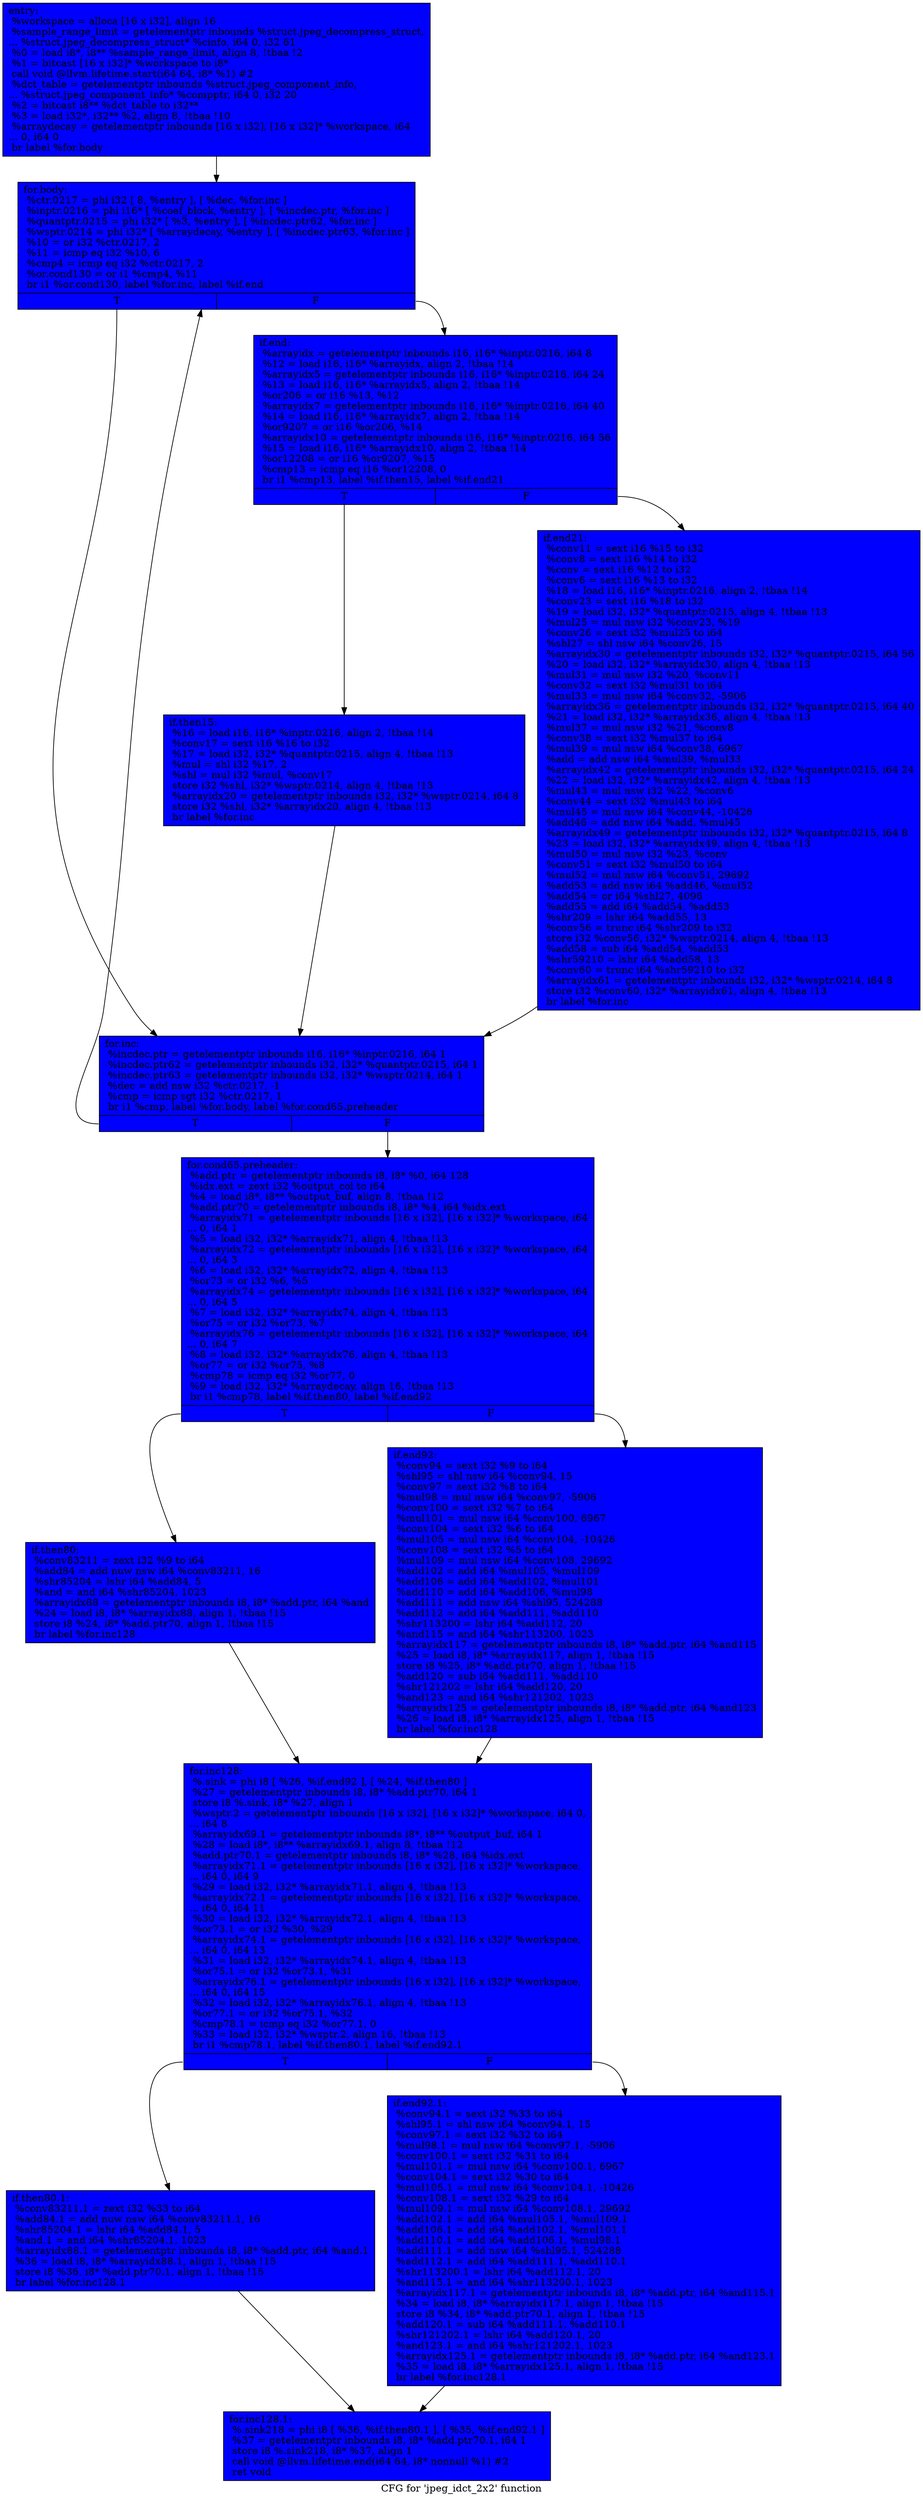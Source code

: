 digraph "CFG for 'jpeg_idct_2x2' function" {
	label="CFG for 'jpeg_idct_2x2' function";

	Node0x657fca0 [shape=record, style = filled, fillcolor = blue, label="{entry:\l  %workspace = alloca [16 x i32], align 16\l  %sample_range_limit = getelementptr inbounds %struct.jpeg_decompress_struct,\l... %struct.jpeg_decompress_struct* %cinfo, i64 0, i32 61\l  %0 = load i8*, i8** %sample_range_limit, align 8, !tbaa !2\l  %1 = bitcast [16 x i32]* %workspace to i8*\l  call void @llvm.lifetime.start(i64 64, i8* %1) #2\l  %dct_table = getelementptr inbounds %struct.jpeg_component_info,\l... %struct.jpeg_component_info* %compptr, i64 0, i32 20\l  %2 = bitcast i8** %dct_table to i32**\l  %3 = load i32*, i32** %2, align 8, !tbaa !10\l  %arraydecay = getelementptr inbounds [16 x i32], [16 x i32]* %workspace, i64\l... 0, i64 0\l  br label %for.body\l}"];
	Node0x657fca0 -> Node0x6588930;
	Node0x6588a70 [shape=record, style = filled, fillcolor = blue, label="{for.cond65.preheader:                             \l  %add.ptr = getelementptr inbounds i8, i8* %0, i64 128\l  %idx.ext = zext i32 %output_col to i64\l  %4 = load i8*, i8** %output_buf, align 8, !tbaa !12\l  %add.ptr70 = getelementptr inbounds i8, i8* %4, i64 %idx.ext\l  %arrayidx71 = getelementptr inbounds [16 x i32], [16 x i32]* %workspace, i64\l... 0, i64 1\l  %5 = load i32, i32* %arrayidx71, align 4, !tbaa !13\l  %arrayidx72 = getelementptr inbounds [16 x i32], [16 x i32]* %workspace, i64\l... 0, i64 3\l  %6 = load i32, i32* %arrayidx72, align 4, !tbaa !13\l  %or73 = or i32 %6, %5\l  %arrayidx74 = getelementptr inbounds [16 x i32], [16 x i32]* %workspace, i64\l... 0, i64 5\l  %7 = load i32, i32* %arrayidx74, align 4, !tbaa !13\l  %or75 = or i32 %or73, %7\l  %arrayidx76 = getelementptr inbounds [16 x i32], [16 x i32]* %workspace, i64\l... 0, i64 7\l  %8 = load i32, i32* %arrayidx76, align 4, !tbaa !13\l  %or77 = or i32 %or75, %8\l  %cmp78 = icmp eq i32 %or77, 0\l  %9 = load i32, i32* %arraydecay, align 16, !tbaa !13\l  br i1 %cmp78, label %if.then80, label %if.end92\l|{<s0>T|<s1>F}}"];
	Node0x6588a70:s0 -> Node0x657ffa0;
	Node0x6588a70:s1 -> Node0x6579160;
	Node0x6588930 [shape=record, style = filled, fillcolor = blue, label="{for.body:                                         \l  %ctr.0217 = phi i32 [ 8, %entry ], [ %dec, %for.inc ]\l  %inptr.0216 = phi i16* [ %coef_block, %entry ], [ %incdec.ptr, %for.inc ]\l  %quantptr.0215 = phi i32* [ %3, %entry ], [ %incdec.ptr62, %for.inc ]\l  %wsptr.0214 = phi i32* [ %arraydecay, %entry ], [ %incdec.ptr63, %for.inc ]\l  %10 = or i32 %ctr.0217, 2\l  %11 = icmp eq i32 %10, 6\l  %cmp4 = icmp eq i32 %ctr.0217, 2\l  %or.cond130 = or i1 %cmp4, %11\l  br i1 %or.cond130, label %for.inc, label %if.end\l|{<s0>T|<s1>F}}"];
	Node0x6588930:s0 -> Node0x6588cb0;
	Node0x6588930:s1 -> Node0x658b900;
	Node0x658b900 [shape=record, style = filled, fillcolor = blue, label="{if.end:                                           \l  %arrayidx = getelementptr inbounds i16, i16* %inptr.0216, i64 8\l  %12 = load i16, i16* %arrayidx, align 2, !tbaa !14\l  %arrayidx5 = getelementptr inbounds i16, i16* %inptr.0216, i64 24\l  %13 = load i16, i16* %arrayidx5, align 2, !tbaa !14\l  %or206 = or i16 %13, %12\l  %arrayidx7 = getelementptr inbounds i16, i16* %inptr.0216, i64 40\l  %14 = load i16, i16* %arrayidx7, align 2, !tbaa !14\l  %or9207 = or i16 %or206, %14\l  %arrayidx10 = getelementptr inbounds i16, i16* %inptr.0216, i64 56\l  %15 = load i16, i16* %arrayidx10, align 2, !tbaa !14\l  %or12208 = or i16 %or9207, %15\l  %cmp13 = icmp eq i16 %or12208, 0\l  br i1 %cmp13, label %if.then15, label %if.end21\l|{<s0>T|<s1>F}}"];
	Node0x658b900:s0 -> Node0x658c100;
	Node0x658b900:s1 -> Node0x658c1e0;
	Node0x658c100 [shape=record, style = filled, fillcolor = blue, label="{if.then15:                                        \l  %16 = load i16, i16* %inptr.0216, align 2, !tbaa !14\l  %conv17 = sext i16 %16 to i32\l  %17 = load i32, i32* %quantptr.0215, align 4, !tbaa !13\l  %mul = shl i32 %17, 2\l  %shl = mul i32 %mul, %conv17\l  store i32 %shl, i32* %wsptr.0214, align 4, !tbaa !13\l  %arrayidx20 = getelementptr inbounds i32, i32* %wsptr.0214, i64 8\l  store i32 %shl, i32* %arrayidx20, align 4, !tbaa !13\l  br label %for.inc\l}"];
	Node0x658c100 -> Node0x6588cb0;
	Node0x658c1e0 [shape=record, style = filled, fillcolor = blue, label="{if.end21:                                         \l  %conv11 = sext i16 %15 to i32\l  %conv8 = sext i16 %14 to i32\l  %conv = sext i16 %12 to i32\l  %conv6 = sext i16 %13 to i32\l  %18 = load i16, i16* %inptr.0216, align 2, !tbaa !14\l  %conv23 = sext i16 %18 to i32\l  %19 = load i32, i32* %quantptr.0215, align 4, !tbaa !13\l  %mul25 = mul nsw i32 %conv23, %19\l  %conv26 = sext i32 %mul25 to i64\l  %shl27 = shl nsw i64 %conv26, 15\l  %arrayidx30 = getelementptr inbounds i32, i32* %quantptr.0215, i64 56\l  %20 = load i32, i32* %arrayidx30, align 4, !tbaa !13\l  %mul31 = mul nsw i32 %20, %conv11\l  %conv32 = sext i32 %mul31 to i64\l  %mul33 = mul nsw i64 %conv32, -5906\l  %arrayidx36 = getelementptr inbounds i32, i32* %quantptr.0215, i64 40\l  %21 = load i32, i32* %arrayidx36, align 4, !tbaa !13\l  %mul37 = mul nsw i32 %21, %conv8\l  %conv38 = sext i32 %mul37 to i64\l  %mul39 = mul nsw i64 %conv38, 6967\l  %add = add nsw i64 %mul39, %mul33\l  %arrayidx42 = getelementptr inbounds i32, i32* %quantptr.0215, i64 24\l  %22 = load i32, i32* %arrayidx42, align 4, !tbaa !13\l  %mul43 = mul nsw i32 %22, %conv6\l  %conv44 = sext i32 %mul43 to i64\l  %mul45 = mul nsw i64 %conv44, -10426\l  %add46 = add nsw i64 %add, %mul45\l  %arrayidx49 = getelementptr inbounds i32, i32* %quantptr.0215, i64 8\l  %23 = load i32, i32* %arrayidx49, align 4, !tbaa !13\l  %mul50 = mul nsw i32 %23, %conv\l  %conv51 = sext i32 %mul50 to i64\l  %mul52 = mul nsw i64 %conv51, 29692\l  %add53 = add nsw i64 %add46, %mul52\l  %add54 = or i64 %shl27, 4096\l  %add55 = add i64 %add54, %add53\l  %shr209 = lshr i64 %add55, 13\l  %conv56 = trunc i64 %shr209 to i32\l  store i32 %conv56, i32* %wsptr.0214, align 4, !tbaa !13\l  %add58 = sub i64 %add54, %add53\l  %shr59210 = lshr i64 %add58, 13\l  %conv60 = trunc i64 %shr59210 to i32\l  %arrayidx61 = getelementptr inbounds i32, i32* %wsptr.0214, i64 8\l  store i32 %conv60, i32* %arrayidx61, align 4, !tbaa !13\l  br label %for.inc\l}"];
	Node0x658c1e0 -> Node0x6588cb0;
	Node0x6588cb0 [shape=record, style = filled, fillcolor = blue, label="{for.inc:                                          \l  %incdec.ptr = getelementptr inbounds i16, i16* %inptr.0216, i64 1\l  %incdec.ptr62 = getelementptr inbounds i32, i32* %quantptr.0215, i64 1\l  %incdec.ptr63 = getelementptr inbounds i32, i32* %wsptr.0214, i64 1\l  %dec = add nsw i32 %ctr.0217, -1\l  %cmp = icmp sgt i32 %ctr.0217, 1\l  br i1 %cmp, label %for.body, label %for.cond65.preheader\l|{<s0>T|<s1>F}}"];
	Node0x6588cb0:s0 -> Node0x6588930;
	Node0x6588cb0:s1 -> Node0x6588a70;
	Node0x657ffa0 [shape=record, style = filled, fillcolor = blue, label="{if.then80:                                        \l  %conv83211 = zext i32 %9 to i64\l  %add84 = add nuw nsw i64 %conv83211, 16\l  %shr85204 = lshr i64 %add84, 5\l  %and = and i64 %shr85204, 1023\l  %arrayidx88 = getelementptr inbounds i8, i8* %add.ptr, i64 %and\l  %24 = load i8, i8* %arrayidx88, align 1, !tbaa !15\l  store i8 %24, i8* %add.ptr70, align 1, !tbaa !15\l  br label %for.inc128\l}"];
	Node0x657ffa0 -> Node0x658f610;
	Node0x6579160 [shape=record, style = filled, fillcolor = blue, label="{if.end92:                                         \l  %conv94 = sext i32 %9 to i64\l  %shl95 = shl nsw i64 %conv94, 15\l  %conv97 = sext i32 %8 to i64\l  %mul98 = mul nsw i64 %conv97, -5906\l  %conv100 = sext i32 %7 to i64\l  %mul101 = mul nsw i64 %conv100, 6967\l  %conv104 = sext i32 %6 to i64\l  %mul105 = mul nsw i64 %conv104, -10426\l  %conv108 = sext i32 %5 to i64\l  %mul109 = mul nsw i64 %conv108, 29692\l  %add102 = add i64 %mul105, %mul109\l  %add106 = add i64 %add102, %mul101\l  %add110 = add i64 %add106, %mul98\l  %add111 = add nsw i64 %shl95, 524288\l  %add112 = add i64 %add111, %add110\l  %shr113200 = lshr i64 %add112, 20\l  %and115 = and i64 %shr113200, 1023\l  %arrayidx117 = getelementptr inbounds i8, i8* %add.ptr, i64 %and115\l  %25 = load i8, i8* %arrayidx117, align 1, !tbaa !15\l  store i8 %25, i8* %add.ptr70, align 1, !tbaa !15\l  %add120 = sub i64 %add111, %add110\l  %shr121202 = lshr i64 %add120, 20\l  %and123 = and i64 %shr121202, 1023\l  %arrayidx125 = getelementptr inbounds i8, i8* %add.ptr, i64 %and123\l  %26 = load i8, i8* %arrayidx125, align 1, !tbaa !15\l  br label %for.inc128\l}"];
	Node0x6579160 -> Node0x658f610;
	Node0x658f610 [shape=record, style = filled, fillcolor = blue, label="{for.inc128:                                       \l  %.sink = phi i8 [ %26, %if.end92 ], [ %24, %if.then80 ]\l  %27 = getelementptr inbounds i8, i8* %add.ptr70, i64 1\l  store i8 %.sink, i8* %27, align 1\l  %wsptr.2 = getelementptr inbounds [16 x i32], [16 x i32]* %workspace, i64 0,\l... i64 8\l  %arrayidx69.1 = getelementptr inbounds i8*, i8** %output_buf, i64 1\l  %28 = load i8*, i8** %arrayidx69.1, align 8, !tbaa !12\l  %add.ptr70.1 = getelementptr inbounds i8, i8* %28, i64 %idx.ext\l  %arrayidx71.1 = getelementptr inbounds [16 x i32], [16 x i32]* %workspace,\l... i64 0, i64 9\l  %29 = load i32, i32* %arrayidx71.1, align 4, !tbaa !13\l  %arrayidx72.1 = getelementptr inbounds [16 x i32], [16 x i32]* %workspace,\l... i64 0, i64 11\l  %30 = load i32, i32* %arrayidx72.1, align 4, !tbaa !13\l  %or73.1 = or i32 %30, %29\l  %arrayidx74.1 = getelementptr inbounds [16 x i32], [16 x i32]* %workspace,\l... i64 0, i64 13\l  %31 = load i32, i32* %arrayidx74.1, align 4, !tbaa !13\l  %or75.1 = or i32 %or73.1, %31\l  %arrayidx76.1 = getelementptr inbounds [16 x i32], [16 x i32]* %workspace,\l... i64 0, i64 15\l  %32 = load i32, i32* %arrayidx76.1, align 4, !tbaa !13\l  %or77.1 = or i32 %or75.1, %32\l  %cmp78.1 = icmp eq i32 %or77.1, 0\l  %33 = load i32, i32* %wsptr.2, align 16, !tbaa !13\l  br i1 %cmp78.1, label %if.then80.1, label %if.end92.1\l|{<s0>T|<s1>F}}"];
	Node0x658f610:s0 -> Node0x658c410;
	Node0x658f610:s1 -> Node0x6591840;
	Node0x6591840 [shape=record, style = filled, fillcolor = blue, label="{if.end92.1:                                       \l  %conv94.1 = sext i32 %33 to i64\l  %shl95.1 = shl nsw i64 %conv94.1, 15\l  %conv97.1 = sext i32 %32 to i64\l  %mul98.1 = mul nsw i64 %conv97.1, -5906\l  %conv100.1 = sext i32 %31 to i64\l  %mul101.1 = mul nsw i64 %conv100.1, 6967\l  %conv104.1 = sext i32 %30 to i64\l  %mul105.1 = mul nsw i64 %conv104.1, -10426\l  %conv108.1 = sext i32 %29 to i64\l  %mul109.1 = mul nsw i64 %conv108.1, 29692\l  %add102.1 = add i64 %mul105.1, %mul109.1\l  %add106.1 = add i64 %add102.1, %mul101.1\l  %add110.1 = add i64 %add106.1, %mul98.1\l  %add111.1 = add nsw i64 %shl95.1, 524288\l  %add112.1 = add i64 %add111.1, %add110.1\l  %shr113200.1 = lshr i64 %add112.1, 20\l  %and115.1 = and i64 %shr113200.1, 1023\l  %arrayidx117.1 = getelementptr inbounds i8, i8* %add.ptr, i64 %and115.1\l  %34 = load i8, i8* %arrayidx117.1, align 1, !tbaa !15\l  store i8 %34, i8* %add.ptr70.1, align 1, !tbaa !15\l  %add120.1 = sub i64 %add111.1, %add110.1\l  %shr121202.1 = lshr i64 %add120.1, 20\l  %and123.1 = and i64 %shr121202.1, 1023\l  %arrayidx125.1 = getelementptr inbounds i8, i8* %add.ptr, i64 %and123.1\l  %35 = load i8, i8* %arrayidx125.1, align 1, !tbaa !15\l  br label %for.inc128.1\l}"];
	Node0x6591840 -> Node0x6592910;
	Node0x658c410 [shape=record, style = filled, fillcolor = blue, label="{if.then80.1:                                      \l  %conv83211.1 = zext i32 %33 to i64\l  %add84.1 = add nuw nsw i64 %conv83211.1, 16\l  %shr85204.1 = lshr i64 %add84.1, 5\l  %and.1 = and i64 %shr85204.1, 1023\l  %arrayidx88.1 = getelementptr inbounds i8, i8* %add.ptr, i64 %and.1\l  %36 = load i8, i8* %arrayidx88.1, align 1, !tbaa !15\l  store i8 %36, i8* %add.ptr70.1, align 1, !tbaa !15\l  br label %for.inc128.1\l}"];
	Node0x658c410 -> Node0x6592910;
	Node0x6592910 [shape=record, style = filled, fillcolor = blue, label="{for.inc128.1:                                     \l  %.sink218 = phi i8 [ %36, %if.then80.1 ], [ %35, %if.end92.1 ]\l  %37 = getelementptr inbounds i8, i8* %add.ptr70.1, i64 1\l  store i8 %.sink218, i8* %37, align 1\l  call void @llvm.lifetime.end(i64 64, i8* nonnull %1) #2\l  ret void\l}"];
}

